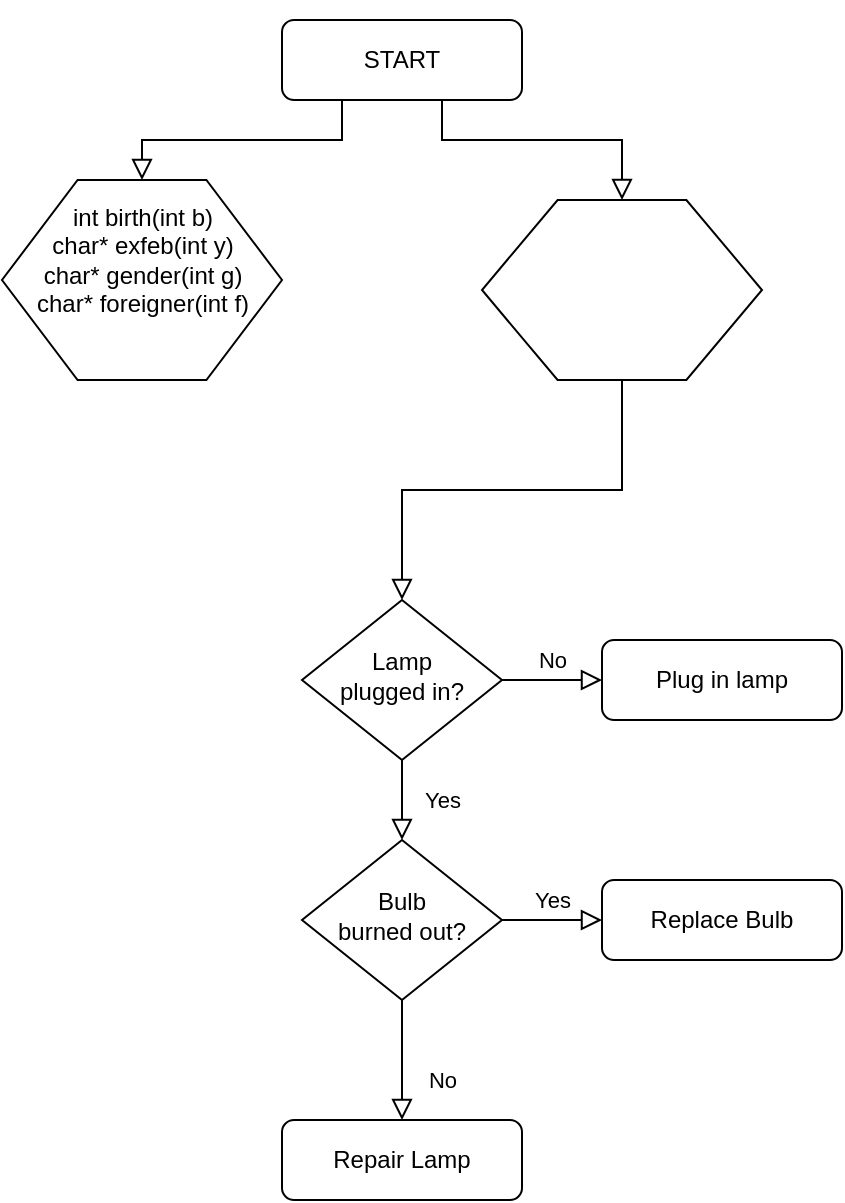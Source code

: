 <mxfile version="13.0.1" type="github">
  <diagram id="C5RBs43oDa-KdzZeNtuy" name="Page-1">
    <mxGraphModel dx="1422" dy="762" grid="1" gridSize="10" guides="1" tooltips="1" connect="1" arrows="1" fold="1" page="1" pageScale="1" pageWidth="827" pageHeight="1169" math="0" shadow="0">
      <root>
        <mxCell id="WIyWlLk6GJQsqaUBKTNV-0" />
        <mxCell id="WIyWlLk6GJQsqaUBKTNV-1" parent="WIyWlLk6GJQsqaUBKTNV-0" />
        <mxCell id="WIyWlLk6GJQsqaUBKTNV-2" value="" style="rounded=0;html=1;jettySize=auto;orthogonalLoop=1;fontSize=11;endArrow=block;endFill=0;endSize=8;strokeWidth=1;shadow=0;labelBackgroundColor=none;edgeStyle=orthogonalEdgeStyle;exitX=0.5;exitY=1;exitDx=0;exitDy=0;" parent="WIyWlLk6GJQsqaUBKTNV-1" source="4wiE9PDr9LPtzBybS5Zg-6" target="WIyWlLk6GJQsqaUBKTNV-6" edge="1">
          <mxGeometry relative="1" as="geometry">
            <mxPoint x="220" y="240" as="sourcePoint" />
          </mxGeometry>
        </mxCell>
        <mxCell id="4wiE9PDr9LPtzBybS5Zg-10" style="edgeStyle=orthogonalEdgeStyle;rounded=0;orthogonalLoop=1;jettySize=auto;html=1;exitX=0.25;exitY=1;exitDx=0;exitDy=0;endArrow=block;endFill=0;endSize=8;" edge="1" parent="WIyWlLk6GJQsqaUBKTNV-1" source="WIyWlLk6GJQsqaUBKTNV-3" target="4wiE9PDr9LPtzBybS5Zg-9">
          <mxGeometry relative="1" as="geometry" />
        </mxCell>
        <mxCell id="WIyWlLk6GJQsqaUBKTNV-3" value="START" style="rounded=1;whiteSpace=wrap;html=1;fontSize=12;glass=0;strokeWidth=1;shadow=0;" parent="WIyWlLk6GJQsqaUBKTNV-1" vertex="1">
          <mxGeometry x="160" y="80" width="120" height="40" as="geometry" />
        </mxCell>
        <mxCell id="WIyWlLk6GJQsqaUBKTNV-4" value="Yes" style="rounded=0;html=1;jettySize=auto;orthogonalLoop=1;fontSize=11;endArrow=block;endFill=0;endSize=8;strokeWidth=1;shadow=0;labelBackgroundColor=none;edgeStyle=orthogonalEdgeStyle;" parent="WIyWlLk6GJQsqaUBKTNV-1" source="WIyWlLk6GJQsqaUBKTNV-6" target="WIyWlLk6GJQsqaUBKTNV-10" edge="1">
          <mxGeometry y="20" relative="1" as="geometry">
            <mxPoint as="offset" />
          </mxGeometry>
        </mxCell>
        <mxCell id="WIyWlLk6GJQsqaUBKTNV-5" value="No" style="edgeStyle=orthogonalEdgeStyle;rounded=0;html=1;jettySize=auto;orthogonalLoop=1;fontSize=11;endArrow=block;endFill=0;endSize=8;strokeWidth=1;shadow=0;labelBackgroundColor=none;" parent="WIyWlLk6GJQsqaUBKTNV-1" source="WIyWlLk6GJQsqaUBKTNV-6" target="WIyWlLk6GJQsqaUBKTNV-7" edge="1">
          <mxGeometry y="10" relative="1" as="geometry">
            <mxPoint as="offset" />
          </mxGeometry>
        </mxCell>
        <mxCell id="WIyWlLk6GJQsqaUBKTNV-6" value="Lamp&lt;br&gt;plugged in?" style="rhombus;whiteSpace=wrap;html=1;shadow=0;fontFamily=Helvetica;fontSize=12;align=center;strokeWidth=1;spacing=6;spacingTop=-4;" parent="WIyWlLk6GJQsqaUBKTNV-1" vertex="1">
          <mxGeometry x="170" y="370" width="100" height="80" as="geometry" />
        </mxCell>
        <mxCell id="WIyWlLk6GJQsqaUBKTNV-7" value="Plug in lamp" style="rounded=1;whiteSpace=wrap;html=1;fontSize=12;glass=0;strokeWidth=1;shadow=0;" parent="WIyWlLk6GJQsqaUBKTNV-1" vertex="1">
          <mxGeometry x="320" y="390" width="120" height="40" as="geometry" />
        </mxCell>
        <mxCell id="WIyWlLk6GJQsqaUBKTNV-8" value="No" style="rounded=0;html=1;jettySize=auto;orthogonalLoop=1;fontSize=11;endArrow=block;endFill=0;endSize=8;strokeWidth=1;shadow=0;labelBackgroundColor=none;edgeStyle=orthogonalEdgeStyle;" parent="WIyWlLk6GJQsqaUBKTNV-1" source="WIyWlLk6GJQsqaUBKTNV-10" target="WIyWlLk6GJQsqaUBKTNV-11" edge="1">
          <mxGeometry x="0.333" y="20" relative="1" as="geometry">
            <mxPoint as="offset" />
          </mxGeometry>
        </mxCell>
        <mxCell id="WIyWlLk6GJQsqaUBKTNV-9" value="Yes" style="edgeStyle=orthogonalEdgeStyle;rounded=0;html=1;jettySize=auto;orthogonalLoop=1;fontSize=11;endArrow=block;endFill=0;endSize=8;strokeWidth=1;shadow=0;labelBackgroundColor=none;" parent="WIyWlLk6GJQsqaUBKTNV-1" source="WIyWlLk6GJQsqaUBKTNV-10" target="WIyWlLk6GJQsqaUBKTNV-12" edge="1">
          <mxGeometry y="10" relative="1" as="geometry">
            <mxPoint as="offset" />
          </mxGeometry>
        </mxCell>
        <mxCell id="WIyWlLk6GJQsqaUBKTNV-10" value="Bulb&lt;br&gt;burned out?" style="rhombus;whiteSpace=wrap;html=1;shadow=0;fontFamily=Helvetica;fontSize=12;align=center;strokeWidth=1;spacing=6;spacingTop=-4;" parent="WIyWlLk6GJQsqaUBKTNV-1" vertex="1">
          <mxGeometry x="170" y="490" width="100" height="80" as="geometry" />
        </mxCell>
        <mxCell id="WIyWlLk6GJQsqaUBKTNV-11" value="Repair Lamp" style="rounded=1;whiteSpace=wrap;html=1;fontSize=12;glass=0;strokeWidth=1;shadow=0;" parent="WIyWlLk6GJQsqaUBKTNV-1" vertex="1">
          <mxGeometry x="160" y="630" width="120" height="40" as="geometry" />
        </mxCell>
        <mxCell id="WIyWlLk6GJQsqaUBKTNV-12" value="Replace Bulb" style="rounded=1;whiteSpace=wrap;html=1;fontSize=12;glass=0;strokeWidth=1;shadow=0;" parent="WIyWlLk6GJQsqaUBKTNV-1" vertex="1">
          <mxGeometry x="320" y="510" width="120" height="40" as="geometry" />
        </mxCell>
        <mxCell id="5CL-pyyh4zBr3wo6puaA-1" value="" style="rounded=0;html=1;jettySize=auto;orthogonalLoop=1;fontSize=11;endArrow=block;endFill=0;endSize=8;strokeWidth=1;shadow=0;labelBackgroundColor=none;edgeStyle=orthogonalEdgeStyle;entryX=0.5;entryY=0;entryDx=0;entryDy=0;" parent="WIyWlLk6GJQsqaUBKTNV-1" source="WIyWlLk6GJQsqaUBKTNV-3" target="4wiE9PDr9LPtzBybS5Zg-6" edge="1">
          <mxGeometry relative="1" as="geometry">
            <mxPoint x="220" y="120" as="sourcePoint" />
            <mxPoint x="220" y="160" as="targetPoint" />
            <Array as="points">
              <mxPoint x="240" y="140" />
              <mxPoint x="330" y="140" />
            </Array>
          </mxGeometry>
        </mxCell>
        <mxCell id="4wiE9PDr9LPtzBybS5Zg-6" value="" style="verticalLabelPosition=bottom;verticalAlign=top;html=1;shape=hexagon;perimeter=hexagonPerimeter2;arcSize=6;size=0.27;" vertex="1" parent="WIyWlLk6GJQsqaUBKTNV-1">
          <mxGeometry x="260" y="170" width="140" height="90" as="geometry" />
        </mxCell>
        <mxCell id="4wiE9PDr9LPtzBybS5Zg-9" value="" style="verticalLabelPosition=bottom;verticalAlign=top;html=1;shape=hexagon;perimeter=hexagonPerimeter2;arcSize=6;size=0.27;" vertex="1" parent="WIyWlLk6GJQsqaUBKTNV-1">
          <mxGeometry x="20" y="160" width="140" height="100" as="geometry" />
        </mxCell>
        <mxCell id="4wiE9PDr9LPtzBybS5Zg-11" value="&lt;div&gt;int birth(int b)&lt;/div&gt;&lt;div&gt;char* exfeb(int y)&lt;/div&gt;&lt;div&gt;char* gender(int g)&lt;/div&gt;&lt;div&gt;char* foreigner(int f)&lt;/div&gt;" style="text;html=1;resizable=0;autosize=1;align=center;verticalAlign=middle;points=[];fillColor=none;strokeColor=none;rounded=0;" vertex="1" parent="WIyWlLk6GJQsqaUBKTNV-1">
          <mxGeometry x="30" y="170" width="120" height="60" as="geometry" />
        </mxCell>
        <mxCell id="4wiE9PDr9LPtzBybS5Zg-12" value="&lt;span style=&quot;font-family: monospace ; font-size: 0px&quot;&gt;%3CmxGraphModel%3E%3Croot%3E%3CmxCell%20id%3D%220%22%2F%3E%3CmxCell%20id%3D%221%22%20parent%3D%220%22%2F%3E%3CmxCell%20id%3D%222%22%20value%3D%22%26lt%3Bdiv%26gt%3Bint%20birth(int%20b)%26lt%3B%2Fdiv%26gt%3B%26lt%3Bdiv%26gt%3Bchar*%20exfeb(int%20y)%26lt%3B%2Fdiv%26gt%3B%26lt%3Bdiv%26gt%3Bchar*%20gender(int%20g)%26lt%3B%2Fdiv%26gt%3B%26lt%3Bdiv%26gt%3Bchar*%20foreigner(int%20f)%26lt%3B%2Fdiv%26gt%3B%22%20style%3D%22text%3Bhtml%3D1%3Bresizable%3D0%3Bautosize%3D1%3Balign%3Dcenter%3BverticalAlign%3Dmiddle%3Bpoints%3D%5B%5D%3BfillColor%3Dnone%3BstrokeColor%3Dnone%3Brounded%3D0%3B%22%20vertex%3D%221%22%20parent%3D%221%22%3E%3CmxGeometry%20x%3D%2230%22%20y%3D%22170%22%20width%3D%22120%22%20height%3D%2260%22%20as%3D%22geometry%22%2F%3E%3C%2FmxCell%3E%3C%2Froot%3E%3C%2FmxGraphModel%3E&lt;/span&gt;&lt;font face=&quot;monospace&quot;&gt;&lt;span style=&quot;font-size: 0px&quot;&gt;&lt;span&gt;char name1[10];&lt;/span&gt;&lt;span&gt;		&lt;/span&gt;&lt;span&gt;//이름 입력 문자열 선언(3개)&lt;/span&gt;&lt;/span&gt;&lt;/font&gt;&lt;div&gt;&lt;font face=&quot;monospace&quot;&gt;&lt;span style=&quot;font-size: 0px&quot;&gt;&lt;span&gt;	&lt;/span&gt;char name2[10];&lt;/span&gt;&lt;/font&gt;&lt;/div&gt;&lt;div&gt;&lt;font face=&quot;monospace&quot;&gt;&lt;span style=&quot;font-size: 0px&quot;&gt;&lt;span&gt;	&lt;/span&gt;char name3[10];&lt;/span&gt;&lt;/font&gt;&lt;/div&gt;&lt;div&gt;&lt;font face=&quot;monospace&quot;&gt;&lt;span style=&quot;font-size: 0px&quot;&gt;&lt;span&gt;	&lt;/span&gt;char major1[20];&lt;span&gt;	&lt;/span&gt;//학과 입력 문자열 선언(3개)&lt;span&gt;	&lt;/span&gt;&lt;/span&gt;&lt;/font&gt;&lt;/div&gt;&lt;div&gt;&lt;font face=&quot;monospace&quot;&gt;&lt;span style=&quot;font-size: 0px&quot;&gt;&lt;span&gt;	&lt;/span&gt;char major2[20];&lt;/span&gt;&lt;/font&gt;&lt;/div&gt;&lt;div&gt;&lt;font face=&quot;monospace&quot;&gt;&lt;span style=&quot;font-size: 0px&quot;&gt;&lt;span&gt;	&lt;/span&gt;char major3[20];&lt;/span&gt;&lt;/font&gt;&lt;/div&gt;&lt;div&gt;&lt;font face=&quot;monospace&quot;&gt;&lt;span style=&quot;font-size: 0px&quot;&gt;&lt;span&gt;	&lt;/span&gt;char idnum1[13];&lt;span&gt;	&lt;/span&gt;//주민등록번호 문자열 선언(3개)&lt;/span&gt;&lt;/font&gt;&lt;/div&gt;&lt;div&gt;&lt;font face=&quot;monospace&quot;&gt;&lt;span style=&quot;font-size: 0px&quot;&gt;&lt;span&gt;	&lt;/span&gt;int idnum11[13];&lt;span&gt;	&lt;/span&gt;//(문자열 주민등록번호 변환목적)숫자열 주민등록번호 선언(3개)&amp;nbsp; &amp;nbsp;&lt;/span&gt;&lt;/font&gt;&lt;/div&gt;&lt;div&gt;&lt;font face=&quot;monospace&quot;&gt;&lt;span style=&quot;font-size: 0px&quot;&gt;&lt;span&gt;	&lt;/span&gt;char idnum2[13];&lt;/span&gt;&lt;/font&gt;&lt;/div&gt;&lt;div&gt;&lt;font face=&quot;monospace&quot;&gt;&lt;span style=&quot;font-size: 0px&quot;&gt;&lt;span&gt;	&lt;/span&gt;int idnum22[13];&lt;/span&gt;&lt;/font&gt;&lt;/div&gt;&lt;div&gt;&lt;font face=&quot;monospace&quot;&gt;&lt;span style=&quot;font-size: 0px&quot;&gt;&lt;span&gt;	&lt;/span&gt;char idnum3[13];&lt;/span&gt;&lt;/font&gt;&lt;/div&gt;&lt;div&gt;&lt;font face=&quot;monospace&quot;&gt;&lt;span style=&quot;font-size: 0px&quot;&gt;&lt;span&gt;	&lt;/span&gt;int idnum33[13];&lt;/span&gt;&lt;/font&gt;&lt;/div&gt;&lt;div&gt;&lt;font face=&quot;monospace&quot;&gt;&lt;span style=&quot;font-size: 0px&quot;&gt;&lt;span&gt;	&lt;/span&gt;int birthyear1, birthyear2, birthyear3;&lt;span&gt;		&lt;/span&gt;//출생년도 출력용 변수 선언(3개)&lt;/span&gt;&lt;/font&gt;&lt;/div&gt;&lt;div&gt;&lt;font face=&quot;monospace&quot;&gt;&lt;span style=&quot;font-size: 0px&quot;&gt;&lt;span&gt;	&lt;/span&gt;int birthday1, birthday2, birthday3;&lt;span&gt;		&lt;/span&gt;//생년월일 비교용 변수 선언(3개)&lt;/span&gt;&lt;/font&gt;&lt;/div&gt;&lt;div&gt;&lt;font face=&quot;monospace&quot;&gt;&lt;span style=&quot;font-size: 0px&quot;&gt;&lt;br&gt;&lt;/span&gt;&lt;/font&gt;&lt;/div&gt;&lt;div&gt;&lt;font face=&quot;monospace&quot;&gt;&lt;span style=&quot;font-size: 0px&quot;&gt;&lt;span&gt;	&lt;/span&gt;int i, j;&lt;/span&gt;&lt;/font&gt;&lt;/div&gt;" style="text;html=1;resizable=0;autosize=1;align=center;verticalAlign=middle;points=[];fillColor=none;strokeColor=none;rounded=0;" vertex="1" parent="WIyWlLk6GJQsqaUBKTNV-1">
          <mxGeometry x="320" y="70" width="20" height="290" as="geometry" />
        </mxCell>
      </root>
    </mxGraphModel>
  </diagram>
</mxfile>
